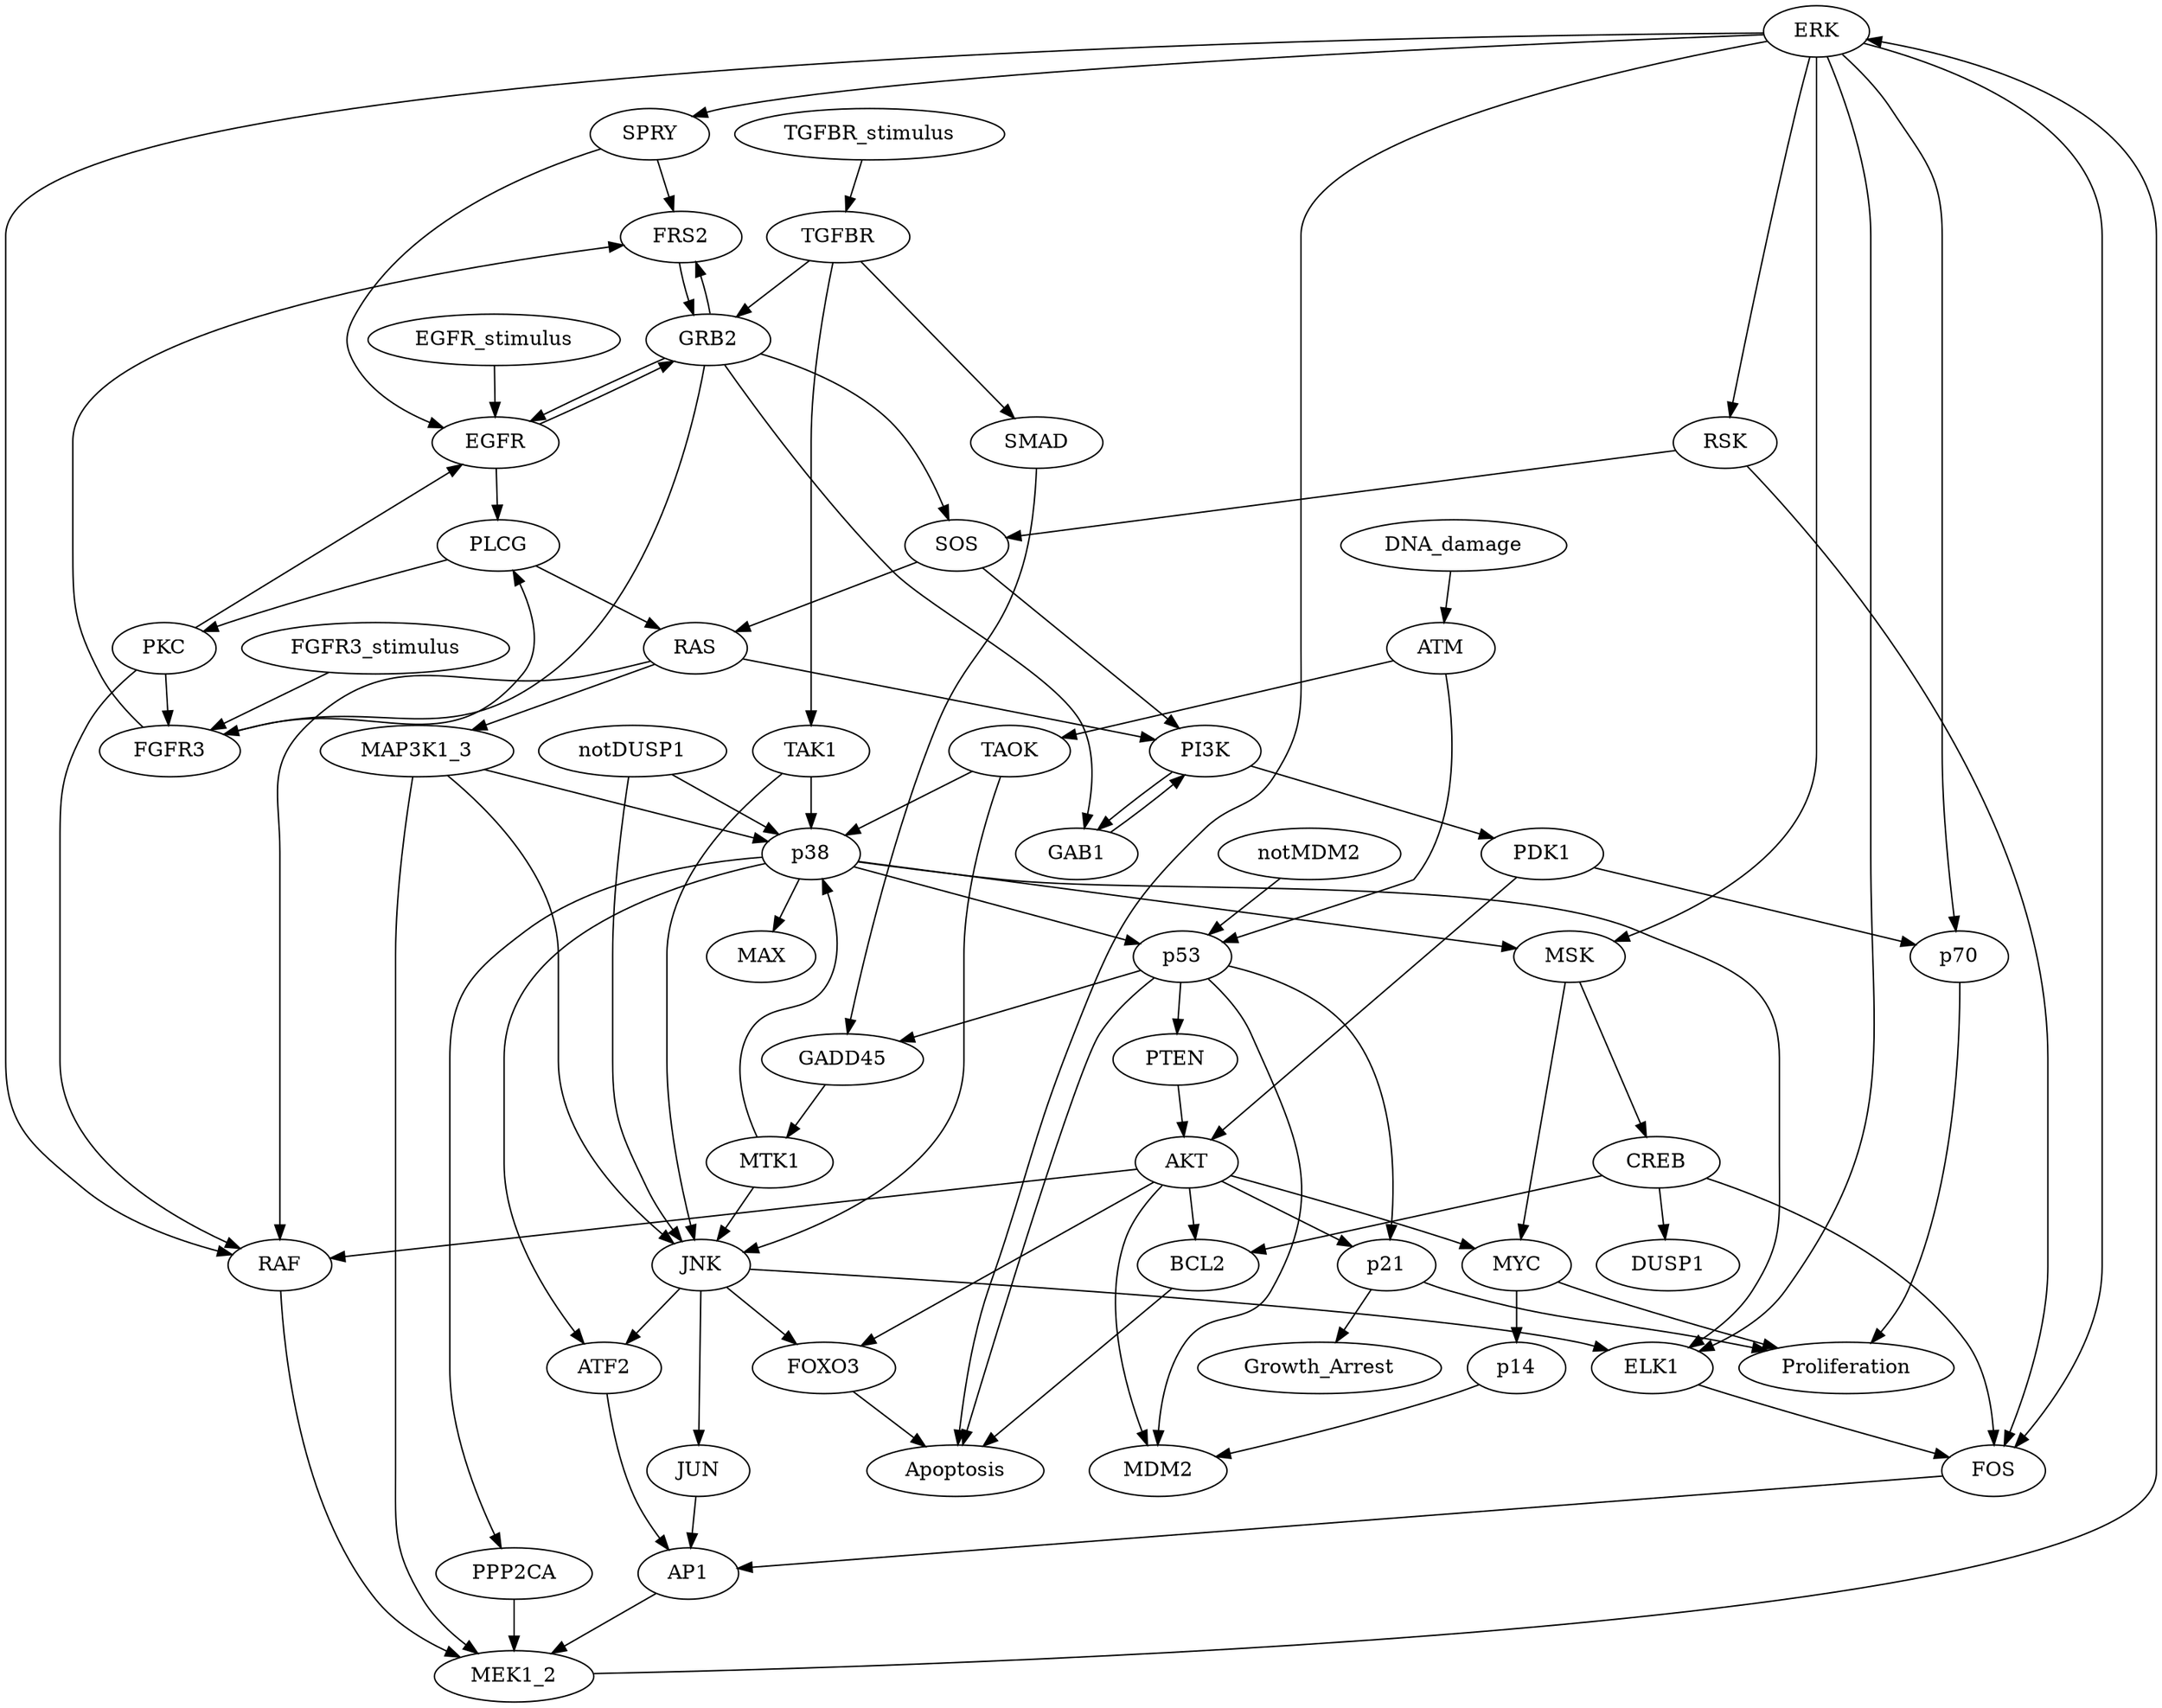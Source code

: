 strict digraph  {
" ERK " [equation="  ( MEK1_2 ) "];
" MYC " [equation="  ( MSK && (  (  ( AKT )  )  ) ) "];
" p53 " [equation="  ( p38 && (  (  ( notMDM2 )  )  ) )  || ( ATM && (  (  ( notMDM2 )  )  ) ) "];
" RSK " [equation="  ( ERK ) "];
" RAS " [equation="  ( SOS )  || ( PLCG ) "];
" SMAD " [equation="  ( TGFBR ) "];
" MEK1_2 " [equation="  (  (  ( RAF  ) && not ( AP1  )  ) && not ( PPP2CA  )  )  || (  (  ( MAP3K1_3  ) && not ( AP1  )  ) && not ( PPP2CA  )  ) "];
" MAX " [equation="  ( p38 ) "];
" PI3K " [equation="  ( GAB1 )  || ( RAS && (  (  ( SOS )  )  ) ) "];
" Growth_Arrest " [equation="  ( p21 ) "];
" MSK " [equation="  ( p38 )  || ( ERK ) "];
" Proliferation " [equation="  (  ( p70 && (  (  ( MYC )  )  )  ) && not ( p21  )  ) "];
" p21 " [equation="  (  ( p53  ) && not ( AKT  )  ) "];
" PDK1 " [equation="  ( PI3K ) "];
" SPRY " [equation="  ( ERK ) "];
" GADD45 " [equation="  ( p53 )  || ( SMAD ) "];
" DUSP1 " [equation="  ( CREB ) "];
" FRS2 " [equation="  (  (  ( FGFR3  ) && not ( SPRY  )  ) && not ( GRB2  )  ) "];
" ATF2 " [equation="  ( JNK )  || ( p38 ) "];
" p38 " [equation="  ( TAK1 && (  (  ( notDUSP1 )  )  ) )  || ( MAP3K1_3 && (  (  ( MTK1 )  )  ) )  || ( MTK1 && (  (  ( notDUSP1 )  )  ) )  || ( TAOK && (  (  ( MAP3K1_3 )  )  ) ) "];
" PKC " [equation="  ( PLCG ) "];
" p70 " [equation="  ( PDK1 && (  (  ( ERK )  )  ) ) "];
" GRB2 " [equation="  ( FRS2 )  || ( TGFBR )  || ( EGFR ) "];
" ELK1 " [equation="  ( p38 )  || ( JNK )  || ( ERK ) "];
" AP1 " [equation="  ( JUN && (  (  ( FOS || ATF2 )  )  ) ) "];
" MAP3K1_3 " [equation="  ( RAS ) "];
" GAB1 " [equation="  ( PI3K )  || ( GRB2 ) "];
" CREB " [equation="  ( MSK ) "];
" PTEN " [equation="  ( p53 ) "];
" BCL2 " [equation="  ( CREB && (  (  ( AKT )  )  ) ) "];
" ATM " [equation="  ( DNA_damage ) "];
" EGFR " [equation="  (  (  ( EGFR_stimulus  ) && not ( PKC  )  ) && not ( GRB2  )  )  || (  (  ( SPRY  ) && not ( PKC  )  ) && not ( GRB2  )  ) "];
" JUN " [equation="  ( JNK ) "];
" AKT " [equation="  (  ( PDK1  ) && not ( PTEN  )  ) "];
" Apoptosis " [equation="  (  (  ( FOXO3 && (  (  ( p53 )  )  )  ) && not ( BCL2  )  ) && not ( ERK  )  ) "];
" PPP2CA " [equation="  ( p38 ) "];
" TAOK " [equation="  ( ATM ) "];
" MDM2 " [equation="  (  ( AKT  ) && not ( p14  )  )  || (  ( p53  ) && not ( p14  )  ) "];
" JNK " [equation="  ( TAK1 && (  (  ( TAOK )  )  ) )  || ( MAP3K1_3 && (  (  ( notDUSP1 )  )  ) )  || ( MTK1 && (  (  ( notDUSP1 )  )  ) )  || ( TAOK && (  (  ( MTK1 )  )  ) ) "];
" FOXO3 " [equation="  (  ( JNK  ) && not ( AKT  )  ) "];
" TGFBR " [equation="  ( TGFBR_stimulus ) "];
" FGFR3 " [equation="  (  (  ( FGFR3_stimulus  ) && not ( GRB2  )  ) && not ( PKC  )  ) "];
" PLCG " [equation="  ( EGFR )  || ( FGFR3 ) "];
" TAK1 " [equation="  ( TGFBR ) "];
" p14 " [equation="  ( MYC ) "];
" FOS " [equation="  ( ERK && (  (  ( RSK )  && (  (  ( ELK1 || CREB )  )  )  )  ) ) "];
" MTK1 " [equation="  ( GADD45 ) "];
" SOS " [equation="  (  ( GRB2  ) && not ( RSK  )  ) "];
" RAF " [equation="  (  (  ( RAS  ) && not ( AKT  )  ) && not ( ERK  )  )  || (  (  ( PKC  ) && not ( AKT  )  ) && not ( ERK  )  ) "];
" notMDM2 ";
" notDUSP1 ";
" DNA_damage ";
" EGFR_stimulus ";
" TGFBR_stimulus ";
" FGFR3_stimulus ";
" ERK " -> " RSK ";
" ERK " -> " MSK ";
" ERK " -> " SPRY ";
" ERK " -> " p70 ";
" ERK " -> " ELK1 ";
" ERK " -> " Apoptosis ";
" ERK " -> " FOS ";
" ERK " -> " RAF ";
" MYC " -> " Proliferation ";
" MYC " -> " p14 ";
" p53 " -> " p21 ";
" p53 " -> " GADD45 ";
" p53 " -> " PTEN ";
" p53 " -> " Apoptosis ";
" p53 " -> " MDM2 ";
" RSK " -> " FOS ";
" RSK " -> " SOS ";
" RAS " -> " PI3K ";
" RAS " -> " MAP3K1_3 ";
" RAS " -> " RAF ";
" SMAD " -> " GADD45 ";
" MEK1_2 " -> " ERK ";
" PI3K " -> " PDK1 ";
" PI3K " -> " GAB1 ";
" MSK " -> " MYC ";
" MSK " -> " CREB ";
" p21 " -> " Growth_Arrest ";
" p21 " -> " Proliferation ";
" PDK1 " -> " p70 ";
" PDK1 " -> " AKT ";
" SPRY " -> " FRS2 ";
" SPRY " -> " EGFR ";
" GADD45 " -> " MTK1 ";
" FRS2 " -> " GRB2 ";
" ATF2 " -> " AP1 ";
" p38 " -> " p53 ";
" p38 " -> " MAX ";
" p38 " -> " MSK ";
" p38 " -> " ATF2 ";
" p38 " -> " ELK1 ";
" p38 " -> " PPP2CA ";
" PKC " -> " EGFR ";
" PKC " -> " FGFR3 ";
" PKC " -> " RAF ";
" p70 " -> " Proliferation ";
" GRB2 " -> " FRS2 ";
" GRB2 " -> " GAB1 ";
" GRB2 " -> " EGFR ";
" GRB2 " -> " FGFR3 ";
" GRB2 " -> " SOS ";
" ELK1 " -> " FOS ";
" AP1 " -> " MEK1_2 ";
" MAP3K1_3 " -> " MEK1_2 ";
" MAP3K1_3 " -> " p38 ";
" MAP3K1_3 " -> " JNK ";
" GAB1 " -> " PI3K ";
" CREB " -> " DUSP1 ";
" CREB " -> " BCL2 ";
" CREB " -> " FOS ";
" PTEN " -> " AKT ";
" BCL2 " -> " Apoptosis ";
" ATM " -> " p53 ";
" ATM " -> " TAOK ";
" EGFR " -> " GRB2 ";
" EGFR " -> " PLCG ";
" JUN " -> " AP1 ";
" AKT " -> " MYC ";
" AKT " -> " p21 ";
" AKT " -> " BCL2 ";
" AKT " -> " MDM2 ";
" AKT " -> " FOXO3 ";
" AKT " -> " RAF ";
" PPP2CA " -> " MEK1_2 ";
" TAOK " -> " p38 ";
" TAOK " -> " JNK ";
" JNK " -> " ATF2 ";
" JNK " -> " ELK1 ";
" JNK " -> " JUN ";
" JNK " -> " FOXO3 ";
" FOXO3 " -> " Apoptosis ";
" TGFBR " -> " SMAD ";
" TGFBR " -> " GRB2 ";
" TGFBR " -> " TAK1 ";
" FGFR3 " -> " FRS2 ";
" FGFR3 " -> " PLCG ";
" PLCG " -> " RAS ";
" PLCG " -> " PKC ";
" TAK1 " -> " p38 ";
" TAK1 " -> " JNK ";
" p14 " -> " MDM2 ";
" FOS " -> " AP1 ";
" MTK1 " -> " p38 ";
" MTK1 " -> " JNK ";
" SOS " -> " RAS ";
" SOS " -> " PI3K ";
" RAF " -> " MEK1_2 ";
" notMDM2 " -> " p53 ";
" notDUSP1 " -> " p38 ";
" notDUSP1 " -> " JNK ";
" DNA_damage " -> " ATM ";
" EGFR_stimulus " -> " EGFR ";
" TGFBR_stimulus " -> " TGFBR ";
" FGFR3_stimulus " -> " FGFR3 ";
}
